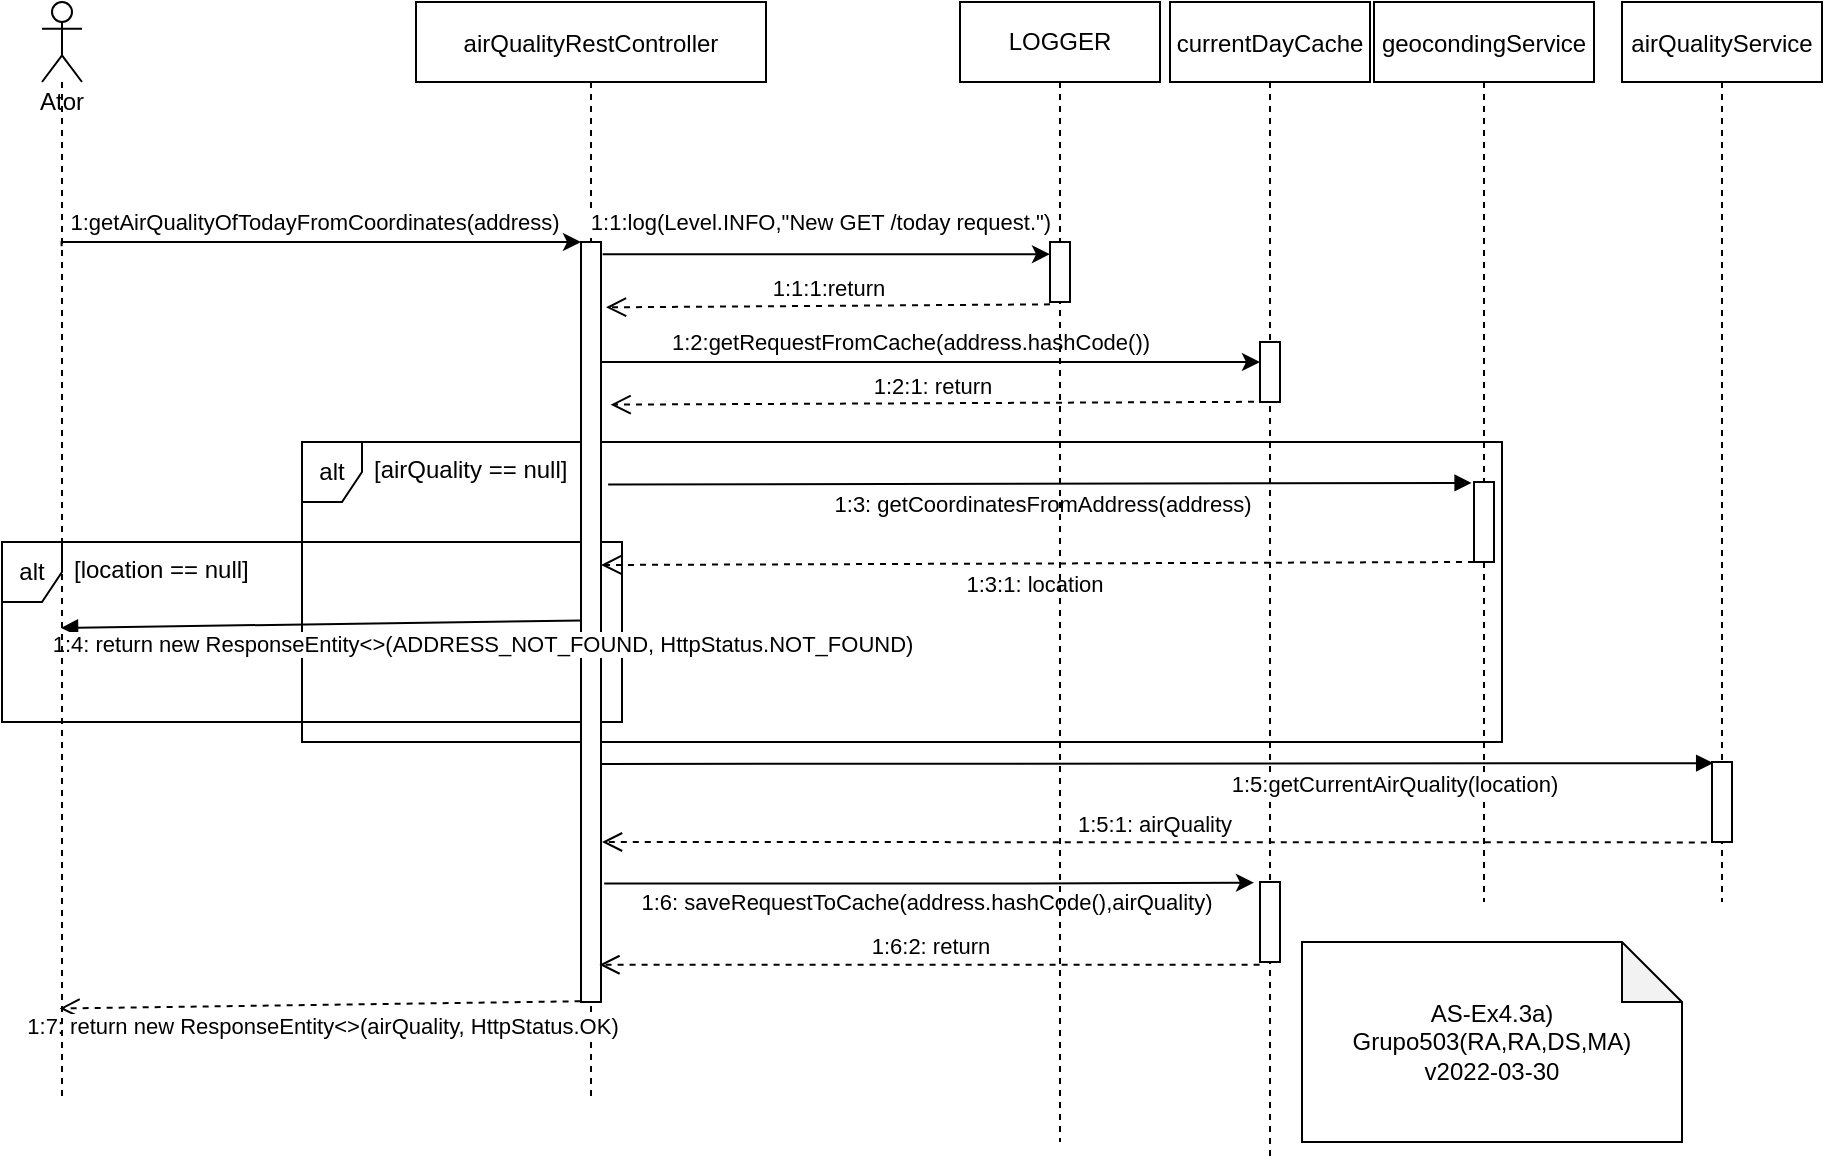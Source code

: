 <mxfile version="17.4.0" type="github">
  <diagram id="kgpKYQtTHZ0yAKxKKP6v" name="Page-1">
    <mxGraphModel dx="1278" dy="481" grid="1" gridSize="10" guides="1" tooltips="1" connect="1" arrows="1" fold="1" page="1" pageScale="1" pageWidth="850" pageHeight="1100" math="0" shadow="0">
      <root>
        <mxCell id="0" />
        <mxCell id="1" parent="0" />
        <mxCell id="hKEc-J7iFZwmrGjnPLxv-5" value="alt" style="shape=umlFrame;whiteSpace=wrap;html=1;width=30;height=30;" parent="1" vertex="1">
          <mxGeometry y="290" width="310" height="90" as="geometry" />
        </mxCell>
        <mxCell id="hKEc-J7iFZwmrGjnPLxv-2" value="alt" style="shape=umlFrame;whiteSpace=wrap;html=1;width=30;height=30;" parent="1" vertex="1">
          <mxGeometry x="150" y="240" width="600" height="150" as="geometry" />
        </mxCell>
        <mxCell id="3nuBFxr9cyL0pnOWT2aG-1" value="airQualityRestController" style="shape=umlLifeline;perimeter=lifelinePerimeter;container=1;collapsible=0;recursiveResize=0;rounded=0;shadow=0;strokeWidth=1;" parent="1" vertex="1">
          <mxGeometry x="207" y="20" width="175" height="550" as="geometry" />
        </mxCell>
        <mxCell id="3nuBFxr9cyL0pnOWT2aG-2" value="" style="points=[];perimeter=orthogonalPerimeter;rounded=0;shadow=0;strokeWidth=1;" parent="3nuBFxr9cyL0pnOWT2aG-1" vertex="1">
          <mxGeometry x="82.5" y="120" width="10" height="380" as="geometry" />
        </mxCell>
        <mxCell id="3nuBFxr9cyL0pnOWT2aG-5" value="currentDayCache" style="shape=umlLifeline;perimeter=lifelinePerimeter;container=1;collapsible=0;recursiveResize=0;rounded=0;shadow=0;strokeWidth=1;" parent="1" vertex="1">
          <mxGeometry x="584" y="20" width="100" height="580" as="geometry" />
        </mxCell>
        <mxCell id="hC2o9WYL4NbFYfws0MoA-4" value="" style="points=[];perimeter=orthogonalPerimeter;rounded=0;shadow=0;strokeWidth=1;" parent="3nuBFxr9cyL0pnOWT2aG-5" vertex="1">
          <mxGeometry x="45" y="170" width="10" height="30" as="geometry" />
        </mxCell>
        <mxCell id="hKEc-J7iFZwmrGjnPLxv-10" value="" style="points=[];perimeter=orthogonalPerimeter;rounded=0;shadow=0;strokeWidth=1;" parent="3nuBFxr9cyL0pnOWT2aG-5" vertex="1">
          <mxGeometry x="45" y="440" width="10" height="40" as="geometry" />
        </mxCell>
        <mxCell id="g5FD7lBNEWu7K9cQ7G84-1" value="geocondingService" style="shape=umlLifeline;perimeter=lifelinePerimeter;container=1;collapsible=0;recursiveResize=0;rounded=0;shadow=0;strokeWidth=1;" parent="1" vertex="1">
          <mxGeometry x="686" y="20" width="110" height="450" as="geometry" />
        </mxCell>
        <mxCell id="g5FD7lBNEWu7K9cQ7G84-2" value="" style="points=[];perimeter=orthogonalPerimeter;rounded=0;shadow=0;strokeWidth=1;" parent="g5FD7lBNEWu7K9cQ7G84-1" vertex="1">
          <mxGeometry x="50" y="240" width="10" height="40" as="geometry" />
        </mxCell>
        <mxCell id="g5FD7lBNEWu7K9cQ7G84-4" value="airQualityService" style="shape=umlLifeline;perimeter=lifelinePerimeter;container=1;collapsible=0;recursiveResize=0;rounded=0;shadow=0;strokeWidth=1;" parent="1" vertex="1">
          <mxGeometry x="810" y="20" width="100" height="450" as="geometry" />
        </mxCell>
        <mxCell id="g5FD7lBNEWu7K9cQ7G84-5" value="" style="points=[];perimeter=orthogonalPerimeter;rounded=0;shadow=0;strokeWidth=1;" parent="g5FD7lBNEWu7K9cQ7G84-4" vertex="1">
          <mxGeometry x="45" y="380" width="10" height="40" as="geometry" />
        </mxCell>
        <mxCell id="g5FD7lBNEWu7K9cQ7G84-14" value="AS-Ex4.3a)&lt;br&gt;Grupo503(RA,RA,DS,MA)&lt;br&gt;v2022-03-30" style="shape=note;whiteSpace=wrap;html=1;backgroundOutline=1;darkOpacity=0.05;" parent="1" vertex="1">
          <mxGeometry x="650" y="490" width="190" height="100" as="geometry" />
        </mxCell>
        <mxCell id="hC2o9WYL4NbFYfws0MoA-2" value="1:getAirQualityOfTodayFromCoordinates(address)" style="edgeStyle=orthogonalEdgeStyle;rounded=0;orthogonalLoop=1;jettySize=auto;html=1;exitX=0.49;exitY=0.222;exitDx=0;exitDy=0;exitPerimeter=0;" parent="1" source="hKEc-J7iFZwmrGjnPLxv-27" target="3nuBFxr9cyL0pnOWT2aG-2" edge="1">
          <mxGeometry x="-0.019" y="10" relative="1" as="geometry">
            <Array as="points">
              <mxPoint x="30" y="140" />
            </Array>
            <mxPoint as="offset" />
            <mxPoint x="-10" y="150" as="sourcePoint" />
          </mxGeometry>
        </mxCell>
        <mxCell id="hC2o9WYL4NbFYfws0MoA-5" value="1:2:getRequestFromCache(address.hashCode())" style="edgeStyle=orthogonalEdgeStyle;rounded=0;orthogonalLoop=1;jettySize=auto;html=1;" parent="1" source="3nuBFxr9cyL0pnOWT2aG-2" target="hC2o9WYL4NbFYfws0MoA-4" edge="1">
          <mxGeometry x="-0.064" y="10" relative="1" as="geometry">
            <Array as="points">
              <mxPoint x="430" y="200" />
              <mxPoint x="430" y="200" />
            </Array>
            <mxPoint as="offset" />
          </mxGeometry>
        </mxCell>
        <mxCell id="hKEc-J7iFZwmrGjnPLxv-1" value="1:2:1: return" style="html=1;verticalAlign=bottom;endArrow=open;dashed=1;endSize=8;rounded=0;exitX=-0.3;exitY=0.997;exitDx=0;exitDy=0;exitPerimeter=0;entryX=1.48;entryY=0.214;entryDx=0;entryDy=0;entryPerimeter=0;" parent="1" source="hC2o9WYL4NbFYfws0MoA-4" target="3nuBFxr9cyL0pnOWT2aG-2" edge="1">
          <mxGeometry relative="1" as="geometry">
            <mxPoint x="515.6" y="184.6" as="sourcePoint" />
            <mxPoint x="279.2" y="226.36" as="targetPoint" />
          </mxGeometry>
        </mxCell>
        <mxCell id="hKEc-J7iFZwmrGjnPLxv-4" value="1:3:1: location" style="html=1;verticalAlign=bottom;endArrow=open;dashed=1;endSize=8;rounded=0;exitX=0;exitY=1;exitDx=0;exitDy=0;exitPerimeter=0;entryX=1;entryY=0.425;entryDx=0;entryDy=0;entryPerimeter=0;" parent="1" source="g5FD7lBNEWu7K9cQ7G84-2" target="3nuBFxr9cyL0pnOWT2aG-2" edge="1">
          <mxGeometry x="0.011" y="19" relative="1" as="geometry">
            <mxPoint x="490" y="300" as="sourcePoint" />
            <mxPoint x="410" y="300" as="targetPoint" />
            <mxPoint as="offset" />
          </mxGeometry>
        </mxCell>
        <mxCell id="hKEc-J7iFZwmrGjnPLxv-6" value="1:4: return new ResponseEntity&amp;lt;&amp;gt;(ADDRESS_NOT_FOUND, HttpStatus.NOT_FOUND)" style="html=1;verticalAlign=bottom;endArrow=block;rounded=0;exitX=0.04;exitY=0.498;exitDx=0;exitDy=0;exitPerimeter=0;entryX=0.476;entryY=0.569;entryDx=0;entryDy=0;entryPerimeter=0;" parent="1" source="3nuBFxr9cyL0pnOWT2aG-2" target="hKEc-J7iFZwmrGjnPLxv-27" edge="1">
          <mxGeometry x="-0.615" y="20" width="80" relative="1" as="geometry">
            <mxPoint x="40" y="367" as="sourcePoint" />
            <mxPoint x="40" y="329" as="targetPoint" />
            <mxPoint as="offset" />
          </mxGeometry>
        </mxCell>
        <mxCell id="hKEc-J7iFZwmrGjnPLxv-7" value="1:5:getCurrentAirQuality(location)" style="html=1;verticalAlign=bottom;endArrow=block;rounded=0;entryX=0.06;entryY=0.014;entryDx=0;entryDy=0;entryPerimeter=0;" parent="1" target="g5FD7lBNEWu7K9cQ7G84-5" edge="1">
          <mxGeometry x="0.424" y="-19" width="80" relative="1" as="geometry">
            <mxPoint x="300" y="401" as="sourcePoint" />
            <mxPoint x="780" y="390" as="targetPoint" />
            <mxPoint as="offset" />
          </mxGeometry>
        </mxCell>
        <mxCell id="hKEc-J7iFZwmrGjnPLxv-9" value="1:5:1: airQuality" style="html=1;verticalAlign=bottom;endArrow=open;dashed=1;endSize=8;rounded=0;exitX=-0.26;exitY=1.005;exitDx=0;exitDy=0;exitPerimeter=0;" parent="1" source="g5FD7lBNEWu7K9cQ7G84-5" edge="1">
          <mxGeometry relative="1" as="geometry">
            <mxPoint x="750" y="420" as="sourcePoint" />
            <mxPoint x="300" y="440" as="targetPoint" />
          </mxGeometry>
        </mxCell>
        <mxCell id="hKEc-J7iFZwmrGjnPLxv-11" value="1:6: saveRequestToCache(address.hashCode(),airQuality)" style="edgeStyle=orthogonalEdgeStyle;rounded=0;orthogonalLoop=1;jettySize=auto;html=1;entryX=-0.3;entryY=0.009;entryDx=0;entryDy=0;entryPerimeter=0;exitX=1.16;exitY=0.844;exitDx=0;exitDy=0;exitPerimeter=0;" parent="1" source="3nuBFxr9cyL0pnOWT2aG-2" target="hKEc-J7iFZwmrGjnPLxv-10" edge="1">
          <mxGeometry x="-0.013" y="-9" relative="1" as="geometry">
            <Array as="points">
              <mxPoint x="512" y="461" />
            </Array>
            <mxPoint as="offset" />
          </mxGeometry>
        </mxCell>
        <mxCell id="hKEc-J7iFZwmrGjnPLxv-12" value="1:6:2: return" style="html=1;verticalAlign=bottom;endArrow=open;dashed=1;endSize=8;rounded=0;exitX=-0.02;exitY=1.035;exitDx=0;exitDy=0;exitPerimeter=0;entryX=0.92;entryY=0.951;entryDx=0;entryDy=0;entryPerimeter=0;" parent="1" source="hKEc-J7iFZwmrGjnPLxv-10" target="3nuBFxr9cyL0pnOWT2aG-2" edge="1">
          <mxGeometry relative="1" as="geometry">
            <mxPoint x="550" y="500" as="sourcePoint" />
            <mxPoint x="470" y="500" as="targetPoint" />
          </mxGeometry>
        </mxCell>
        <mxCell id="hKEc-J7iFZwmrGjnPLxv-13" value="1:7: return new ResponseEntity&amp;lt;&amp;gt;(airQuality, HttpStatus.OK)" style="html=1;verticalAlign=bottom;endArrow=open;dashed=1;endSize=8;rounded=0;exitX=-0.02;exitY=0.999;exitDx=0;exitDy=0;exitPerimeter=0;entryX=0.441;entryY=0.915;entryDx=0;entryDy=0;entryPerimeter=0;" parent="1" source="3nuBFxr9cyL0pnOWT2aG-2" target="hKEc-J7iFZwmrGjnPLxv-27" edge="1">
          <mxGeometry x="-0.006" y="20" relative="1" as="geometry">
            <mxPoint x="210" y="560" as="sourcePoint" />
            <mxPoint x="33.6" y="520.485" as="targetPoint" />
            <mxPoint as="offset" />
          </mxGeometry>
        </mxCell>
        <mxCell id="hKEc-J7iFZwmrGjnPLxv-3" value="1:3: getCoordinatesFromAddress(address)" style="html=1;verticalAlign=bottom;endArrow=block;rounded=0;entryX=-0.12;entryY=0.011;entryDx=0;entryDy=0;entryPerimeter=0;exitX=1.357;exitY=0.319;exitDx=0;exitDy=0;exitPerimeter=0;" parent="1" source="3nuBFxr9cyL0pnOWT2aG-2" target="g5FD7lBNEWu7K9cQ7G84-2" edge="1">
          <mxGeometry x="0.004" y="-19" width="80" relative="1" as="geometry">
            <mxPoint x="300" y="260" as="sourcePoint" />
            <mxPoint x="360" y="260" as="targetPoint" />
            <mxPoint as="offset" />
          </mxGeometry>
        </mxCell>
        <mxCell id="hKEc-J7iFZwmrGjnPLxv-17" value="LOGGER" style="shape=umlLifeline;perimeter=lifelinePerimeter;whiteSpace=wrap;html=1;container=1;collapsible=0;recursiveResize=0;outlineConnect=0;" parent="1" vertex="1">
          <mxGeometry x="479" y="20" width="100" height="570" as="geometry" />
        </mxCell>
        <mxCell id="hKEc-J7iFZwmrGjnPLxv-18" value="" style="points=[];perimeter=orthogonalPerimeter;rounded=0;shadow=0;strokeWidth=1;" parent="hKEc-J7iFZwmrGjnPLxv-17" vertex="1">
          <mxGeometry x="45" y="120" width="10" height="30" as="geometry" />
        </mxCell>
        <mxCell id="hKEc-J7iFZwmrGjnPLxv-19" value="1:1:log(Level.INFO,&quot;New GET /today request.&quot;)" style="edgeStyle=orthogonalEdgeStyle;rounded=0;orthogonalLoop=1;jettySize=auto;html=1;exitX=1.083;exitY=0.016;exitDx=0;exitDy=0;exitPerimeter=0;" parent="1" source="3nuBFxr9cyL0pnOWT2aG-2" target="hKEc-J7iFZwmrGjnPLxv-18" edge="1">
          <mxGeometry x="-0.032" y="16" relative="1" as="geometry">
            <Array as="points">
              <mxPoint x="340" y="146" />
              <mxPoint x="340" y="146" />
            </Array>
            <mxPoint as="offset" />
          </mxGeometry>
        </mxCell>
        <mxCell id="hKEc-J7iFZwmrGjnPLxv-20" value="1:1:1:return" style="html=1;verticalAlign=bottom;endArrow=open;dashed=1;endSize=8;rounded=0;exitX=0;exitY=1.039;exitDx=0;exitDy=0;exitPerimeter=0;entryX=1.25;entryY=0.086;entryDx=0;entryDy=0;entryPerimeter=0;" parent="1" source="hKEc-J7iFZwmrGjnPLxv-18" target="3nuBFxr9cyL0pnOWT2aG-2" edge="1">
          <mxGeometry relative="1" as="geometry">
            <mxPoint x="410" y="170" as="sourcePoint" />
            <mxPoint x="300" y="170" as="targetPoint" />
          </mxGeometry>
        </mxCell>
        <mxCell id="hKEc-J7iFZwmrGjnPLxv-25" value="[airQuality == null]" style="text;strokeColor=none;fillColor=none;align=left;verticalAlign=top;spacingLeft=4;spacingRight=4;overflow=hidden;rotatable=0;points=[[0,0.5],[1,0.5]];portConstraint=eastwest;" parent="1" vertex="1">
          <mxGeometry x="180" y="240" width="110" height="26" as="geometry" />
        </mxCell>
        <mxCell id="hKEc-J7iFZwmrGjnPLxv-26" value="[location == null]" style="text;strokeColor=none;fillColor=none;align=left;verticalAlign=top;spacingLeft=4;spacingRight=4;overflow=hidden;rotatable=0;points=[[0,0.5],[1,0.5]];portConstraint=eastwest;" parent="1" vertex="1">
          <mxGeometry x="30" y="290" width="110" height="26" as="geometry" />
        </mxCell>
        <mxCell id="hKEc-J7iFZwmrGjnPLxv-27" value="Ator" style="shape=umlLifeline;participant=umlActor;perimeter=lifelinePerimeter;whiteSpace=wrap;html=1;container=1;collapsible=0;recursiveResize=0;verticalAlign=top;spacingTop=36;outlineConnect=0;" parent="1" vertex="1">
          <mxGeometry x="20" y="20" width="20" height="550" as="geometry" />
        </mxCell>
      </root>
    </mxGraphModel>
  </diagram>
</mxfile>

